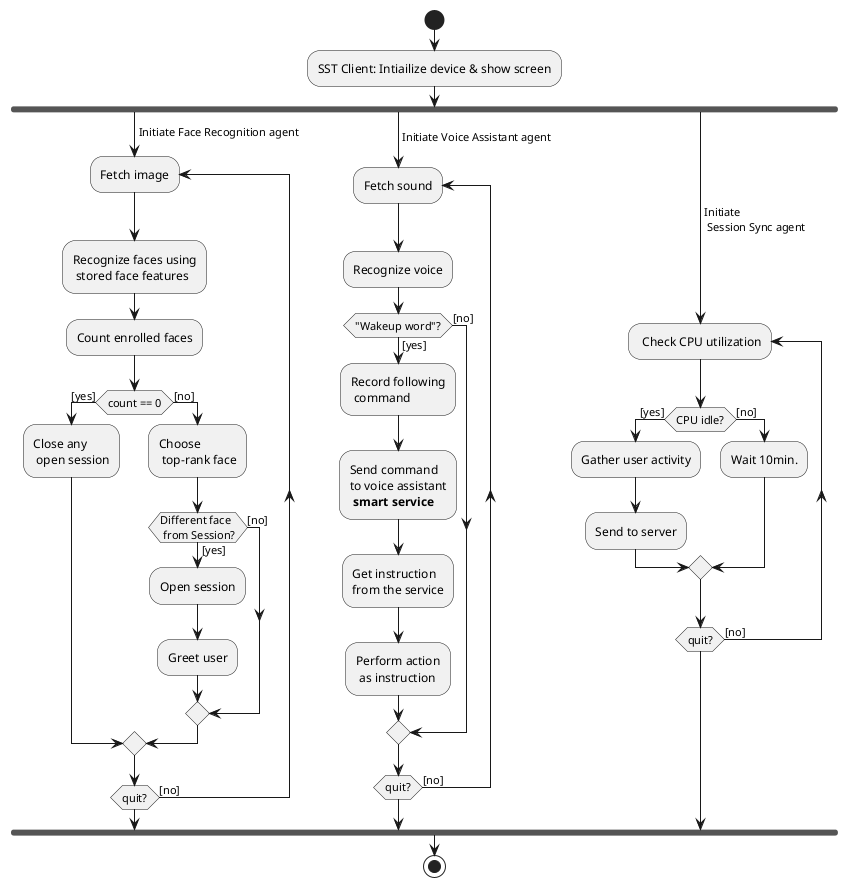 @startuml
start
:SST Client: Intiailize device & show screen;

fork

-> Initiate Face Recognition agent;
repeat:Fetch image;
  :Recognize faces using\n stored face features;

  :Count enrolled faces;

  if (count == 0) then ([yes])
    :Close any
     open session;
  else ([no])
    :Choose
     top-rank face;
    if (Different face\n from Session?) then ([yes])
      :Open session;
      :Greet user;
    else ([no])
    endif
  endif
repeat while (quit?) is ([no])

fork again

-> Initiate Voice Assistant agent;
repeat:Fetch sound;
  :Recognize voice;

  if ("Wakeup word"?) then ([no])
  else ([yes])
    :Record following\n command;
    :Send command\nto voice assistant\n **smart service**;
    :Get instruction\nfrom the service;
    :Perform action\n as instruction;
  endif
repeat while (quit?) is ([no])

fork again

-> Initiate\n Session Sync agent;
repeat: Check CPU utilization;
if (CPU idle?) then ([yes])
  :Gather user activity;
  :Send to server;
else ([no])
  :Wait 10min.;
endif

repeat while (quit?) is ([no])

endfork

stop
@enduml